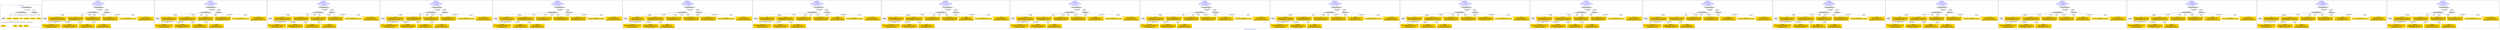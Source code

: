 digraph n0 {
fontcolor="blue"
remincross="true"
label="s13-s-art-institute-of-chicago.xml"
subgraph cluster_0 {
label="1-correct model"
n2[style="filled",color="white",fillcolor="lightgray",label="CulturalHeritageObject1"];
n3[style="filled",color="white",fillcolor="lightgray",label="Person1"];
n4[shape="plaintext",style="filled",fillcolor="gold",label="Dimensions"];
n5[shape="plaintext",style="filled",fillcolor="gold",label="Typeofartwork"];
n6[shape="plaintext",style="filled",fillcolor="gold",label="Credit"];
n7[shape="plaintext",style="filled",fillcolor="gold",label="Titleofartwork"];
n8[shape="plaintext",style="filled",fillcolor="gold",label="Accessionid"];
n9[shape="plaintext",style="filled",fillcolor="gold",label="Nationality"];
n10[shape="plaintext",style="filled",fillcolor="gold",label="birthDate"];
n11[shape="plaintext",style="filled",fillcolor="gold",label="deathDate"];
n12[shape="plaintext",style="filled",fillcolor="gold",label="Artistname"];
n13[style="filled",color="white",fillcolor="lightgray",label="EuropeanaAggregation1"];
n14[style="filled",color="white",fillcolor="lightgray",label="WebResource1"];
n15[shape="plaintext",style="filled",fillcolor="gold",label="ImageURL"];
}
subgraph cluster_1 {
label="candidate 0\nlink coherence:1.0\nnode coherence:1.0\nconfidence:0.6237443142500326\nmapping score:0.6579147714166775\ncost:12.99967\n-precision:0.92-recall:0.92"
n17[style="filled",color="white",fillcolor="lightgray",label="CulturalHeritageObject1"];
n18[style="filled",color="white",fillcolor="lightgray",label="Person1"];
n19[style="filled",color="white",fillcolor="lightgray",label="EuropeanaAggregation1"];
n20[style="filled",color="white",fillcolor="lightgray",label="WebResource1"];
n21[shape="plaintext",style="filled",fillcolor="gold",label="Dimensions\n[CulturalHeritageObject,extent,0.666]\n[CulturalHeritageObject,accessionNumber,0.159]\n[CulturalHeritageObject,description,0.112]\n[CulturalHeritageObject,provenance,0.063]"];
n22[shape="plaintext",style="filled",fillcolor="gold",label="Credit\n[CulturalHeritageObject,provenance,0.447]\n[CulturalHeritageObject,description,0.274]\n[CulturalHeritageObject,title,0.151]\n[Person,biographicalInformation,0.127]"];
n23[shape="plaintext",style="filled",fillcolor="gold",label="Typeofartwork\n[CulturalHeritageObject,medium,0.785]\n[CulturalHeritageObject,description,0.098]\n[Person,biographicalInformation,0.067]\n[CulturalHeritageObject,title,0.05]"];
n24[shape="plaintext",style="filled",fillcolor="gold",label="Nationality\n[Person,countryAssociatedWithThePerson,0.711]\n[CulturalHeritageObject,provenance,0.114]\n[Concept,prefLabel,0.105]\n[CulturalHeritageObject,title,0.07]"];
n25[shape="plaintext",style="filled",fillcolor="gold",label="Titleofartwork\n[CulturalHeritageObject,description,0.357]\n[CulturalHeritageObject,title,0.239]\n[Person,biographicalInformation,0.202]\n[CulturalHeritageObject,created,0.201]"];
n26[shape="plaintext",style="filled",fillcolor="gold",label="ImageURL\n[WebResource,classLink,0.87]\n[Document,classLink,0.094]\n[Person,biographicalInformation,0.019]\n[CulturalHeritageObject,description,0.017]"];
n27[shape="plaintext",style="filled",fillcolor="gold",label="Artistname\n[Person,nameOfThePerson,0.497]\n[CulturalHeritageObject,description,0.179]\n[CulturalHeritageObject,provenance,0.162]\n[Document,classLink,0.161]"];
n28[shape="plaintext",style="filled",fillcolor="gold",label="Accessionid\n[CulturalHeritageObject,accessionNumber,1.0]"];
n29[shape="plaintext",style="filled",fillcolor="gold",label="deathDate\n[Person,dateOfDeath,0.423]\n[CulturalHeritageObject,created,0.285]\n[Person,dateOfBirth,0.232]\n[CulturalHeritageObject,provenance,0.061]"];
n30[shape="plaintext",style="filled",fillcolor="gold",label="birthDate\n[Person,dateOfBirth,0.481]\n[Person,dateOfDeath,0.236]\n[CulturalHeritageObject,created,0.232]\n[Person,biographicalInformation,0.051]"];
}
subgraph cluster_2 {
label="candidate 1\nlink coherence:1.0\nnode coherence:1.0\nconfidence:0.6119246254749486\nmapping score:0.6539748751583162\ncost:12.99967\n-precision:1.0-recall:1.0"
n32[style="filled",color="white",fillcolor="lightgray",label="CulturalHeritageObject1"];
n33[style="filled",color="white",fillcolor="lightgray",label="Person1"];
n34[style="filled",color="white",fillcolor="lightgray",label="EuropeanaAggregation1"];
n35[style="filled",color="white",fillcolor="lightgray",label="WebResource1"];
n36[shape="plaintext",style="filled",fillcolor="gold",label="Credit\n[CulturalHeritageObject,provenance,0.447]\n[CulturalHeritageObject,description,0.274]\n[CulturalHeritageObject,title,0.151]\n[Person,biographicalInformation,0.127]"];
n37[shape="plaintext",style="filled",fillcolor="gold",label="Dimensions\n[CulturalHeritageObject,extent,0.666]\n[CulturalHeritageObject,accessionNumber,0.159]\n[CulturalHeritageObject,description,0.112]\n[CulturalHeritageObject,provenance,0.063]"];
n38[shape="plaintext",style="filled",fillcolor="gold",label="Titleofartwork\n[CulturalHeritageObject,description,0.357]\n[CulturalHeritageObject,title,0.239]\n[Person,biographicalInformation,0.202]\n[CulturalHeritageObject,created,0.201]"];
n39[shape="plaintext",style="filled",fillcolor="gold",label="Typeofartwork\n[CulturalHeritageObject,medium,0.785]\n[CulturalHeritageObject,description,0.098]\n[Person,biographicalInformation,0.067]\n[CulturalHeritageObject,title,0.05]"];
n40[shape="plaintext",style="filled",fillcolor="gold",label="Nationality\n[Person,countryAssociatedWithThePerson,0.711]\n[CulturalHeritageObject,provenance,0.114]\n[Concept,prefLabel,0.105]\n[CulturalHeritageObject,title,0.07]"];
n41[shape="plaintext",style="filled",fillcolor="gold",label="ImageURL\n[WebResource,classLink,0.87]\n[Document,classLink,0.094]\n[Person,biographicalInformation,0.019]\n[CulturalHeritageObject,description,0.017]"];
n42[shape="plaintext",style="filled",fillcolor="gold",label="Artistname\n[Person,nameOfThePerson,0.497]\n[CulturalHeritageObject,description,0.179]\n[CulturalHeritageObject,provenance,0.162]\n[Document,classLink,0.161]"];
n43[shape="plaintext",style="filled",fillcolor="gold",label="Accessionid\n[CulturalHeritageObject,accessionNumber,1.0]"];
n44[shape="plaintext",style="filled",fillcolor="gold",label="deathDate\n[Person,dateOfDeath,0.423]\n[CulturalHeritageObject,created,0.285]\n[Person,dateOfBirth,0.232]\n[CulturalHeritageObject,provenance,0.061]"];
n45[shape="plaintext",style="filled",fillcolor="gold",label="birthDate\n[Person,dateOfBirth,0.481]\n[Person,dateOfDeath,0.236]\n[CulturalHeritageObject,created,0.232]\n[Person,biographicalInformation,0.051]"];
}
subgraph cluster_3 {
label="candidate 10\nlink coherence:1.0\nnode coherence:1.0\nconfidence:0.5941307055278189\nmapping score:0.6480435685092729\ncost:12.99967\n-precision:0.85-recall:0.85"
n47[style="filled",color="white",fillcolor="lightgray",label="CulturalHeritageObject1"];
n48[style="filled",color="white",fillcolor="lightgray",label="Person1"];
n49[style="filled",color="white",fillcolor="lightgray",label="EuropeanaAggregation1"];
n50[style="filled",color="white",fillcolor="lightgray",label="WebResource1"];
n51[shape="plaintext",style="filled",fillcolor="gold",label="Dimensions\n[CulturalHeritageObject,extent,0.666]\n[CulturalHeritageObject,accessionNumber,0.159]\n[CulturalHeritageObject,description,0.112]\n[CulturalHeritageObject,provenance,0.063]"];
n52[shape="plaintext",style="filled",fillcolor="gold",label="Typeofartwork\n[CulturalHeritageObject,medium,0.785]\n[CulturalHeritageObject,description,0.098]\n[Person,biographicalInformation,0.067]\n[CulturalHeritageObject,title,0.05]"];
n53[shape="plaintext",style="filled",fillcolor="gold",label="Credit\n[CulturalHeritageObject,provenance,0.447]\n[CulturalHeritageObject,description,0.274]\n[CulturalHeritageObject,title,0.151]\n[Person,biographicalInformation,0.127]"];
n54[shape="plaintext",style="filled",fillcolor="gold",label="Nationality\n[Person,countryAssociatedWithThePerson,0.711]\n[CulturalHeritageObject,provenance,0.114]\n[Concept,prefLabel,0.105]\n[CulturalHeritageObject,title,0.07]"];
n55[shape="plaintext",style="filled",fillcolor="gold",label="Titleofartwork\n[CulturalHeritageObject,description,0.357]\n[CulturalHeritageObject,title,0.239]\n[Person,biographicalInformation,0.202]\n[CulturalHeritageObject,created,0.201]"];
n56[shape="plaintext",style="filled",fillcolor="gold",label="ImageURL\n[WebResource,classLink,0.87]\n[Document,classLink,0.094]\n[Person,biographicalInformation,0.019]\n[CulturalHeritageObject,description,0.017]"];
n57[shape="plaintext",style="filled",fillcolor="gold",label="Artistname\n[Person,nameOfThePerson,0.497]\n[CulturalHeritageObject,description,0.179]\n[CulturalHeritageObject,provenance,0.162]\n[Document,classLink,0.161]"];
n58[shape="plaintext",style="filled",fillcolor="gold",label="Accessionid\n[CulturalHeritageObject,accessionNumber,1.0]"];
n59[shape="plaintext",style="filled",fillcolor="gold",label="deathDate\n[Person,dateOfDeath,0.423]\n[CulturalHeritageObject,created,0.285]\n[Person,dateOfBirth,0.232]\n[CulturalHeritageObject,provenance,0.061]"];
n60[shape="plaintext",style="filled",fillcolor="gold",label="birthDate\n[Person,dateOfBirth,0.481]\n[Person,dateOfDeath,0.236]\n[CulturalHeritageObject,created,0.232]\n[Person,biographicalInformation,0.051]"];
}
subgraph cluster_4 {
label="candidate 11\nlink coherence:1.0\nnode coherence:1.0\nconfidence:0.5908382105610648\nmapping score:0.6469460701870217\ncost:12.99967\n-precision:0.85-recall:0.85"
n62[style="filled",color="white",fillcolor="lightgray",label="CulturalHeritageObject1"];
n63[style="filled",color="white",fillcolor="lightgray",label="Person1"];
n64[style="filled",color="white",fillcolor="lightgray",label="EuropeanaAggregation1"];
n65[style="filled",color="white",fillcolor="lightgray",label="WebResource1"];
n66[shape="plaintext",style="filled",fillcolor="gold",label="Dimensions\n[CulturalHeritageObject,extent,0.666]\n[CulturalHeritageObject,accessionNumber,0.159]\n[CulturalHeritageObject,description,0.112]\n[CulturalHeritageObject,provenance,0.063]"];
n67[shape="plaintext",style="filled",fillcolor="gold",label="Typeofartwork\n[CulturalHeritageObject,medium,0.785]\n[CulturalHeritageObject,description,0.098]\n[Person,biographicalInformation,0.067]\n[CulturalHeritageObject,title,0.05]"];
n68[shape="plaintext",style="filled",fillcolor="gold",label="Nationality\n[Person,countryAssociatedWithThePerson,0.711]\n[CulturalHeritageObject,provenance,0.114]\n[Concept,prefLabel,0.105]\n[CulturalHeritageObject,title,0.07]"];
n69[shape="plaintext",style="filled",fillcolor="gold",label="Credit\n[CulturalHeritageObject,provenance,0.447]\n[CulturalHeritageObject,description,0.274]\n[CulturalHeritageObject,title,0.151]\n[Person,biographicalInformation,0.127]"];
n70[shape="plaintext",style="filled",fillcolor="gold",label="ImageURL\n[WebResource,classLink,0.87]\n[Document,classLink,0.094]\n[Person,biographicalInformation,0.019]\n[CulturalHeritageObject,description,0.017]"];
n71[shape="plaintext",style="filled",fillcolor="gold",label="Titleofartwork\n[CulturalHeritageObject,description,0.357]\n[CulturalHeritageObject,title,0.239]\n[Person,biographicalInformation,0.202]\n[CulturalHeritageObject,created,0.201]"];
n72[shape="plaintext",style="filled",fillcolor="gold",label="Artistname\n[Person,nameOfThePerson,0.497]\n[CulturalHeritageObject,description,0.179]\n[CulturalHeritageObject,provenance,0.162]\n[Document,classLink,0.161]"];
n73[shape="plaintext",style="filled",fillcolor="gold",label="Accessionid\n[CulturalHeritageObject,accessionNumber,1.0]"];
n74[shape="plaintext",style="filled",fillcolor="gold",label="deathDate\n[Person,dateOfDeath,0.423]\n[CulturalHeritageObject,created,0.285]\n[Person,dateOfBirth,0.232]\n[CulturalHeritageObject,provenance,0.061]"];
n75[shape="plaintext",style="filled",fillcolor="gold",label="birthDate\n[Person,dateOfBirth,0.481]\n[Person,dateOfDeath,0.236]\n[CulturalHeritageObject,created,0.232]\n[Person,biographicalInformation,0.051]"];
}
subgraph cluster_5 {
label="candidate 12\nlink coherence:1.0\nnode coherence:1.0\nconfidence:0.5902432699125064\nmapping score:0.6467477566375021\ncost:12.99967\n-precision:0.85-recall:0.85"
n77[style="filled",color="white",fillcolor="lightgray",label="CulturalHeritageObject1"];
n78[style="filled",color="white",fillcolor="lightgray",label="Person1"];
n79[style="filled",color="white",fillcolor="lightgray",label="EuropeanaAggregation1"];
n80[style="filled",color="white",fillcolor="lightgray",label="WebResource1"];
n81[shape="plaintext",style="filled",fillcolor="gold",label="Artistname\n[Person,nameOfThePerson,0.497]\n[CulturalHeritageObject,description,0.179]\n[CulturalHeritageObject,provenance,0.162]\n[Document,classLink,0.161]"];
n82[shape="plaintext",style="filled",fillcolor="gold",label="Dimensions\n[CulturalHeritageObject,extent,0.666]\n[CulturalHeritageObject,accessionNumber,0.159]\n[CulturalHeritageObject,description,0.112]\n[CulturalHeritageObject,provenance,0.063]"];
n83[shape="plaintext",style="filled",fillcolor="gold",label="Credit\n[CulturalHeritageObject,provenance,0.447]\n[CulturalHeritageObject,description,0.274]\n[CulturalHeritageObject,title,0.151]\n[Person,biographicalInformation,0.127]"];
n84[shape="plaintext",style="filled",fillcolor="gold",label="Typeofartwork\n[CulturalHeritageObject,medium,0.785]\n[CulturalHeritageObject,description,0.098]\n[Person,biographicalInformation,0.067]\n[CulturalHeritageObject,title,0.05]"];
n85[shape="plaintext",style="filled",fillcolor="gold",label="Nationality\n[Person,countryAssociatedWithThePerson,0.711]\n[CulturalHeritageObject,provenance,0.114]\n[Concept,prefLabel,0.105]\n[CulturalHeritageObject,title,0.07]"];
n86[shape="plaintext",style="filled",fillcolor="gold",label="Titleofartwork\n[CulturalHeritageObject,description,0.357]\n[CulturalHeritageObject,title,0.239]\n[Person,biographicalInformation,0.202]\n[CulturalHeritageObject,created,0.201]"];
n87[shape="plaintext",style="filled",fillcolor="gold",label="ImageURL\n[WebResource,classLink,0.87]\n[Document,classLink,0.094]\n[Person,biographicalInformation,0.019]\n[CulturalHeritageObject,description,0.017]"];
n88[shape="plaintext",style="filled",fillcolor="gold",label="Accessionid\n[CulturalHeritageObject,accessionNumber,1.0]"];
n89[shape="plaintext",style="filled",fillcolor="gold",label="deathDate\n[Person,dateOfDeath,0.423]\n[CulturalHeritageObject,created,0.285]\n[Person,dateOfBirth,0.232]\n[CulturalHeritageObject,provenance,0.061]"];
n90[shape="plaintext",style="filled",fillcolor="gold",label="birthDate\n[Person,dateOfBirth,0.481]\n[Person,dateOfDeath,0.236]\n[CulturalHeritageObject,created,0.232]\n[Person,biographicalInformation,0.051]"];
}
subgraph cluster_6 {
label="candidate 13\nlink coherence:1.0\nnode coherence:1.0\nconfidence:0.5874849343878459\nmapping score:0.6458283114626152\ncost:12.99967\n-precision:0.85-recall:0.85"
n92[style="filled",color="white",fillcolor="lightgray",label="CulturalHeritageObject1"];
n93[style="filled",color="white",fillcolor="lightgray",label="Person1"];
n94[style="filled",color="white",fillcolor="lightgray",label="EuropeanaAggregation1"];
n95[style="filled",color="white",fillcolor="lightgray",label="WebResource1"];
n96[shape="plaintext",style="filled",fillcolor="gold",label="deathDate\n[Person,dateOfDeath,0.423]\n[CulturalHeritageObject,created,0.285]\n[Person,dateOfBirth,0.232]\n[CulturalHeritageObject,provenance,0.061]"];
n97[shape="plaintext",style="filled",fillcolor="gold",label="Dimensions\n[CulturalHeritageObject,extent,0.666]\n[CulturalHeritageObject,accessionNumber,0.159]\n[CulturalHeritageObject,description,0.112]\n[CulturalHeritageObject,provenance,0.063]"];
n98[shape="plaintext",style="filled",fillcolor="gold",label="Credit\n[CulturalHeritageObject,provenance,0.447]\n[CulturalHeritageObject,description,0.274]\n[CulturalHeritageObject,title,0.151]\n[Person,biographicalInformation,0.127]"];
n99[shape="plaintext",style="filled",fillcolor="gold",label="Typeofartwork\n[CulturalHeritageObject,medium,0.785]\n[CulturalHeritageObject,description,0.098]\n[Person,biographicalInformation,0.067]\n[CulturalHeritageObject,title,0.05]"];
n100[shape="plaintext",style="filled",fillcolor="gold",label="Nationality\n[Person,countryAssociatedWithThePerson,0.711]\n[CulturalHeritageObject,provenance,0.114]\n[Concept,prefLabel,0.105]\n[CulturalHeritageObject,title,0.07]"];
n101[shape="plaintext",style="filled",fillcolor="gold",label="Titleofartwork\n[CulturalHeritageObject,description,0.357]\n[CulturalHeritageObject,title,0.239]\n[Person,biographicalInformation,0.202]\n[CulturalHeritageObject,created,0.201]"];
n102[shape="plaintext",style="filled",fillcolor="gold",label="ImageURL\n[WebResource,classLink,0.87]\n[Document,classLink,0.094]\n[Person,biographicalInformation,0.019]\n[CulturalHeritageObject,description,0.017]"];
n103[shape="plaintext",style="filled",fillcolor="gold",label="Artistname\n[Person,nameOfThePerson,0.497]\n[CulturalHeritageObject,description,0.179]\n[CulturalHeritageObject,provenance,0.162]\n[Document,classLink,0.161]"];
n104[shape="plaintext",style="filled",fillcolor="gold",label="Accessionid\n[CulturalHeritageObject,accessionNumber,1.0]"];
n105[shape="plaintext",style="filled",fillcolor="gold",label="birthDate\n[Person,dateOfBirth,0.481]\n[Person,dateOfDeath,0.236]\n[CulturalHeritageObject,created,0.232]\n[Person,biographicalInformation,0.051]"];
}
subgraph cluster_7 {
label="candidate 14\nlink coherence:1.0\nnode coherence:1.0\nconfidence:0.5870339351502994\nmapping score:0.6456779783834331\ncost:12.99967\n-precision:0.92-recall:0.92"
n107[style="filled",color="white",fillcolor="lightgray",label="CulturalHeritageObject1"];
n108[style="filled",color="white",fillcolor="lightgray",label="Person1"];
n109[style="filled",color="white",fillcolor="lightgray",label="EuropeanaAggregation1"];
n110[style="filled",color="white",fillcolor="lightgray",label="WebResource1"];
n111[shape="plaintext",style="filled",fillcolor="gold",label="Credit\n[CulturalHeritageObject,provenance,0.447]\n[CulturalHeritageObject,description,0.274]\n[CulturalHeritageObject,title,0.151]\n[Person,biographicalInformation,0.127]"];
n112[shape="plaintext",style="filled",fillcolor="gold",label="Dimensions\n[CulturalHeritageObject,extent,0.666]\n[CulturalHeritageObject,accessionNumber,0.159]\n[CulturalHeritageObject,description,0.112]\n[CulturalHeritageObject,provenance,0.063]"];
n113[shape="plaintext",style="filled",fillcolor="gold",label="Titleofartwork\n[CulturalHeritageObject,description,0.357]\n[CulturalHeritageObject,title,0.239]\n[Person,biographicalInformation,0.202]\n[CulturalHeritageObject,created,0.201]"];
n114[shape="plaintext",style="filled",fillcolor="gold",label="Typeofartwork\n[CulturalHeritageObject,medium,0.785]\n[CulturalHeritageObject,description,0.098]\n[Person,biographicalInformation,0.067]\n[CulturalHeritageObject,title,0.05]"];
n115[shape="plaintext",style="filled",fillcolor="gold",label="Nationality\n[Person,countryAssociatedWithThePerson,0.711]\n[CulturalHeritageObject,provenance,0.114]\n[Concept,prefLabel,0.105]\n[CulturalHeritageObject,title,0.07]"];
n116[shape="plaintext",style="filled",fillcolor="gold",label="ImageURL\n[WebResource,classLink,0.87]\n[Document,classLink,0.094]\n[Person,biographicalInformation,0.019]\n[CulturalHeritageObject,description,0.017]"];
n117[shape="plaintext",style="filled",fillcolor="gold",label="birthDate\n[Person,dateOfBirth,0.481]\n[Person,dateOfDeath,0.236]\n[CulturalHeritageObject,created,0.232]\n[Person,biographicalInformation,0.051]"];
n118[shape="plaintext",style="filled",fillcolor="gold",label="Artistname\n[Person,nameOfThePerson,0.497]\n[CulturalHeritageObject,description,0.179]\n[CulturalHeritageObject,provenance,0.162]\n[Document,classLink,0.161]"];
n119[shape="plaintext",style="filled",fillcolor="gold",label="Accessionid\n[CulturalHeritageObject,accessionNumber,1.0]"];
n120[shape="plaintext",style="filled",fillcolor="gold",label="deathDate\n[Person,dateOfDeath,0.423]\n[CulturalHeritageObject,created,0.285]\n[Person,dateOfBirth,0.232]\n[CulturalHeritageObject,provenance,0.061]"];
}
subgraph cluster_8 {
label="candidate 15\nlink coherence:1.0\nnode coherence:1.0\nconfidence:0.5870339351502994\nmapping score:0.6456779783834331\ncost:12.99976\n-precision:0.92-recall:0.92"
n122[style="filled",color="white",fillcolor="lightgray",label="CulturalHeritageObject1"];
n123[style="filled",color="white",fillcolor="lightgray",label="Person1"];
n124[style="filled",color="white",fillcolor="lightgray",label="EuropeanaAggregation1"];
n125[style="filled",color="white",fillcolor="lightgray",label="WebResource2"];
n126[shape="plaintext",style="filled",fillcolor="gold",label="Credit\n[CulturalHeritageObject,provenance,0.447]\n[CulturalHeritageObject,description,0.274]\n[CulturalHeritageObject,title,0.151]\n[Person,biographicalInformation,0.127]"];
n127[shape="plaintext",style="filled",fillcolor="gold",label="ImageURL\n[WebResource,classLink,0.87]\n[Document,classLink,0.094]\n[Person,biographicalInformation,0.019]\n[CulturalHeritageObject,description,0.017]"];
n128[shape="plaintext",style="filled",fillcolor="gold",label="Dimensions\n[CulturalHeritageObject,extent,0.666]\n[CulturalHeritageObject,accessionNumber,0.159]\n[CulturalHeritageObject,description,0.112]\n[CulturalHeritageObject,provenance,0.063]"];
n129[shape="plaintext",style="filled",fillcolor="gold",label="Titleofartwork\n[CulturalHeritageObject,description,0.357]\n[CulturalHeritageObject,title,0.239]\n[Person,biographicalInformation,0.202]\n[CulturalHeritageObject,created,0.201]"];
n130[shape="plaintext",style="filled",fillcolor="gold",label="Typeofartwork\n[CulturalHeritageObject,medium,0.785]\n[CulturalHeritageObject,description,0.098]\n[Person,biographicalInformation,0.067]\n[CulturalHeritageObject,title,0.05]"];
n131[shape="plaintext",style="filled",fillcolor="gold",label="Nationality\n[Person,countryAssociatedWithThePerson,0.711]\n[CulturalHeritageObject,provenance,0.114]\n[Concept,prefLabel,0.105]\n[CulturalHeritageObject,title,0.07]"];
n132[shape="plaintext",style="filled",fillcolor="gold",label="birthDate\n[Person,dateOfBirth,0.481]\n[Person,dateOfDeath,0.236]\n[CulturalHeritageObject,created,0.232]\n[Person,biographicalInformation,0.051]"];
n133[shape="plaintext",style="filled",fillcolor="gold",label="Artistname\n[Person,nameOfThePerson,0.497]\n[CulturalHeritageObject,description,0.179]\n[CulturalHeritageObject,provenance,0.162]\n[Document,classLink,0.161]"];
n134[shape="plaintext",style="filled",fillcolor="gold",label="Accessionid\n[CulturalHeritageObject,accessionNumber,1.0]"];
n135[shape="plaintext",style="filled",fillcolor="gold",label="deathDate\n[Person,dateOfDeath,0.423]\n[CulturalHeritageObject,created,0.285]\n[Person,dateOfBirth,0.232]\n[CulturalHeritageObject,provenance,0.061]"];
}
subgraph cluster_9 {
label="candidate 16\nlink coherence:1.0\nnode coherence:1.0\nconfidence:0.58534136267467\nmapping score:0.6451137875582234\ncost:12.99967\n-precision:0.77-recall:0.77"
n137[style="filled",color="white",fillcolor="lightgray",label="CulturalHeritageObject1"];
n138[style="filled",color="white",fillcolor="lightgray",label="Person1"];
n139[style="filled",color="white",fillcolor="lightgray",label="EuropeanaAggregation1"];
n140[style="filled",color="white",fillcolor="lightgray",label="WebResource1"];
n141[shape="plaintext",style="filled",fillcolor="gold",label="Dimensions\n[CulturalHeritageObject,extent,0.666]\n[CulturalHeritageObject,accessionNumber,0.159]\n[CulturalHeritageObject,description,0.112]\n[CulturalHeritageObject,provenance,0.063]"];
n142[shape="plaintext",style="filled",fillcolor="gold",label="Credit\n[CulturalHeritageObject,provenance,0.447]\n[CulturalHeritageObject,description,0.274]\n[CulturalHeritageObject,title,0.151]\n[Person,biographicalInformation,0.127]"];
n143[shape="plaintext",style="filled",fillcolor="gold",label="Typeofartwork\n[CulturalHeritageObject,medium,0.785]\n[CulturalHeritageObject,description,0.098]\n[Person,biographicalInformation,0.067]\n[CulturalHeritageObject,title,0.05]"];
n144[shape="plaintext",style="filled",fillcolor="gold",label="Nationality\n[Person,countryAssociatedWithThePerson,0.711]\n[CulturalHeritageObject,provenance,0.114]\n[Concept,prefLabel,0.105]\n[CulturalHeritageObject,title,0.07]"];
n145[shape="plaintext",style="filled",fillcolor="gold",label="Titleofartwork\n[CulturalHeritageObject,description,0.357]\n[CulturalHeritageObject,title,0.239]\n[Person,biographicalInformation,0.202]\n[CulturalHeritageObject,created,0.201]"];
n146[shape="plaintext",style="filled",fillcolor="gold",label="ImageURL\n[WebResource,classLink,0.87]\n[Document,classLink,0.094]\n[Person,biographicalInformation,0.019]\n[CulturalHeritageObject,description,0.017]"];
n147[shape="plaintext",style="filled",fillcolor="gold",label="deathDate\n[Person,dateOfDeath,0.423]\n[CulturalHeritageObject,created,0.285]\n[Person,dateOfBirth,0.232]\n[CulturalHeritageObject,provenance,0.061]"];
n148[shape="plaintext",style="filled",fillcolor="gold",label="Artistname\n[Person,nameOfThePerson,0.497]\n[CulturalHeritageObject,description,0.179]\n[CulturalHeritageObject,provenance,0.162]\n[Document,classLink,0.161]"];
n149[shape="plaintext",style="filled",fillcolor="gold",label="Accessionid\n[CulturalHeritageObject,accessionNumber,1.0]"];
n150[shape="plaintext",style="filled",fillcolor="gold",label="birthDate\n[Person,dateOfBirth,0.481]\n[Person,dateOfDeath,0.236]\n[CulturalHeritageObject,created,0.232]\n[Person,biographicalInformation,0.051]"];
}
subgraph cluster_10 {
label="candidate 17\nlink coherence:1.0\nnode coherence:1.0\nconfidence:0.5807398148454521\nmapping score:0.6435799382818174\ncost:12.99967\n-precision:0.85-recall:0.85"
n152[style="filled",color="white",fillcolor="lightgray",label="CulturalHeritageObject1"];
n153[style="filled",color="white",fillcolor="lightgray",label="Person1"];
n154[style="filled",color="white",fillcolor="lightgray",label="EuropeanaAggregation1"];
n155[style="filled",color="white",fillcolor="lightgray",label="WebResource1"];
n156[shape="plaintext",style="filled",fillcolor="gold",label="Dimensions\n[CulturalHeritageObject,extent,0.666]\n[CulturalHeritageObject,accessionNumber,0.159]\n[CulturalHeritageObject,description,0.112]\n[CulturalHeritageObject,provenance,0.063]"];
n157[shape="plaintext",style="filled",fillcolor="gold",label="Titleofartwork\n[CulturalHeritageObject,description,0.357]\n[CulturalHeritageObject,title,0.239]\n[Person,biographicalInformation,0.202]\n[CulturalHeritageObject,created,0.201]"];
n158[shape="plaintext",style="filled",fillcolor="gold",label="Typeofartwork\n[CulturalHeritageObject,medium,0.785]\n[CulturalHeritageObject,description,0.098]\n[Person,biographicalInformation,0.067]\n[CulturalHeritageObject,title,0.05]"];
n159[shape="plaintext",style="filled",fillcolor="gold",label="Nationality\n[Person,countryAssociatedWithThePerson,0.711]\n[CulturalHeritageObject,provenance,0.114]\n[Concept,prefLabel,0.105]\n[CulturalHeritageObject,title,0.07]"];
n160[shape="plaintext",style="filled",fillcolor="gold",label="Credit\n[CulturalHeritageObject,provenance,0.447]\n[CulturalHeritageObject,description,0.274]\n[CulturalHeritageObject,title,0.151]\n[Person,biographicalInformation,0.127]"];
n161[shape="plaintext",style="filled",fillcolor="gold",label="ImageURL\n[WebResource,classLink,0.87]\n[Document,classLink,0.094]\n[Person,biographicalInformation,0.019]\n[CulturalHeritageObject,description,0.017]"];
n162[shape="plaintext",style="filled",fillcolor="gold",label="deathDate\n[Person,dateOfDeath,0.423]\n[CulturalHeritageObject,created,0.285]\n[Person,dateOfBirth,0.232]\n[CulturalHeritageObject,provenance,0.061]"];
n163[shape="plaintext",style="filled",fillcolor="gold",label="Artistname\n[Person,nameOfThePerson,0.497]\n[CulturalHeritageObject,description,0.179]\n[CulturalHeritageObject,provenance,0.162]\n[Document,classLink,0.161]"];
n164[shape="plaintext",style="filled",fillcolor="gold",label="Accessionid\n[CulturalHeritageObject,accessionNumber,1.0]"];
n165[shape="plaintext",style="filled",fillcolor="gold",label="birthDate\n[Person,dateOfBirth,0.481]\n[Person,dateOfDeath,0.236]\n[CulturalHeritageObject,created,0.232]\n[Person,biographicalInformation,0.051]"];
}
subgraph cluster_11 {
label="candidate 18\nlink coherence:1.0\nnode coherence:1.0\nconfidence:0.5802729659880678\nmapping score:0.6434243219960226\ncost:12.99967\n-precision:0.77-recall:0.77"
n167[style="filled",color="white",fillcolor="lightgray",label="CulturalHeritageObject1"];
n168[style="filled",color="white",fillcolor="lightgray",label="Person1"];
n169[style="filled",color="white",fillcolor="lightgray",label="EuropeanaAggregation1"];
n170[style="filled",color="white",fillcolor="lightgray",label="WebResource1"];
n171[shape="plaintext",style="filled",fillcolor="gold",label="Dimensions\n[CulturalHeritageObject,extent,0.666]\n[CulturalHeritageObject,accessionNumber,0.159]\n[CulturalHeritageObject,description,0.112]\n[CulturalHeritageObject,provenance,0.063]"];
n172[shape="plaintext",style="filled",fillcolor="gold",label="Typeofartwork\n[CulturalHeritageObject,medium,0.785]\n[CulturalHeritageObject,description,0.098]\n[Person,biographicalInformation,0.067]\n[CulturalHeritageObject,title,0.05]"];
n173[shape="plaintext",style="filled",fillcolor="gold",label="Credit\n[CulturalHeritageObject,provenance,0.447]\n[CulturalHeritageObject,description,0.274]\n[CulturalHeritageObject,title,0.151]\n[Person,biographicalInformation,0.127]"];
n174[shape="plaintext",style="filled",fillcolor="gold",label="Nationality\n[Person,countryAssociatedWithThePerson,0.711]\n[CulturalHeritageObject,provenance,0.114]\n[Concept,prefLabel,0.105]\n[CulturalHeritageObject,title,0.07]"];
n175[shape="plaintext",style="filled",fillcolor="gold",label="Titleofartwork\n[CulturalHeritageObject,description,0.357]\n[CulturalHeritageObject,title,0.239]\n[Person,biographicalInformation,0.202]\n[CulturalHeritageObject,created,0.201]"];
n176[shape="plaintext",style="filled",fillcolor="gold",label="ImageURL\n[WebResource,classLink,0.87]\n[Document,classLink,0.094]\n[Person,biographicalInformation,0.019]\n[CulturalHeritageObject,description,0.017]"];
n177[shape="plaintext",style="filled",fillcolor="gold",label="deathDate\n[Person,dateOfDeath,0.423]\n[CulturalHeritageObject,created,0.285]\n[Person,dateOfBirth,0.232]\n[CulturalHeritageObject,provenance,0.061]"];
n178[shape="plaintext",style="filled",fillcolor="gold",label="Artistname\n[Person,nameOfThePerson,0.497]\n[CulturalHeritageObject,description,0.179]\n[CulturalHeritageObject,provenance,0.162]\n[Document,classLink,0.161]"];
n179[shape="plaintext",style="filled",fillcolor="gold",label="Accessionid\n[CulturalHeritageObject,accessionNumber,1.0]"];
n180[shape="plaintext",style="filled",fillcolor="gold",label="birthDate\n[Person,dateOfBirth,0.481]\n[Person,dateOfDeath,0.236]\n[CulturalHeritageObject,created,0.232]\n[Person,biographicalInformation,0.051]"];
}
subgraph cluster_12 {
label="candidate 19\nlink coherence:1.0\nnode coherence:1.0\nconfidence:0.5801603177754948\nmapping score:0.6433867725918315\ncost:12.99967\n-precision:0.92-recall:0.92"
n182[style="filled",color="white",fillcolor="lightgray",label="CulturalHeritageObject1"];
n183[style="filled",color="white",fillcolor="lightgray",label="Person1"];
n184[style="filled",color="white",fillcolor="lightgray",label="EuropeanaAggregation1"];
n185[style="filled",color="white",fillcolor="lightgray",label="WebResource1"];
n186[shape="plaintext",style="filled",fillcolor="gold",label="Credit\n[CulturalHeritageObject,provenance,0.447]\n[CulturalHeritageObject,description,0.274]\n[CulturalHeritageObject,title,0.151]\n[Person,biographicalInformation,0.127]"];
n187[shape="plaintext",style="filled",fillcolor="gold",label="Dimensions\n[CulturalHeritageObject,extent,0.666]\n[CulturalHeritageObject,accessionNumber,0.159]\n[CulturalHeritageObject,description,0.112]\n[CulturalHeritageObject,provenance,0.063]"];
n188[shape="plaintext",style="filled",fillcolor="gold",label="Titleofartwork\n[CulturalHeritageObject,description,0.357]\n[CulturalHeritageObject,title,0.239]\n[Person,biographicalInformation,0.202]\n[CulturalHeritageObject,created,0.201]"];
n189[shape="plaintext",style="filled",fillcolor="gold",label="Typeofartwork\n[CulturalHeritageObject,medium,0.785]\n[CulturalHeritageObject,description,0.098]\n[Person,biographicalInformation,0.067]\n[CulturalHeritageObject,title,0.05]"];
n190[shape="plaintext",style="filled",fillcolor="gold",label="Nationality\n[Person,countryAssociatedWithThePerson,0.711]\n[CulturalHeritageObject,provenance,0.114]\n[Concept,prefLabel,0.105]\n[CulturalHeritageObject,title,0.07]"];
n191[shape="plaintext",style="filled",fillcolor="gold",label="Artistname\n[Person,nameOfThePerson,0.497]\n[CulturalHeritageObject,description,0.179]\n[CulturalHeritageObject,provenance,0.162]\n[Document,classLink,0.161]"];
n192[shape="plaintext",style="filled",fillcolor="gold",label="ImageURL\n[WebResource,classLink,0.87]\n[Document,classLink,0.094]\n[Person,biographicalInformation,0.019]\n[CulturalHeritageObject,description,0.017]"];
n193[shape="plaintext",style="filled",fillcolor="gold",label="Accessionid\n[CulturalHeritageObject,accessionNumber,1.0]"];
n194[shape="plaintext",style="filled",fillcolor="gold",label="deathDate\n[Person,dateOfDeath,0.423]\n[CulturalHeritageObject,created,0.285]\n[Person,dateOfBirth,0.232]\n[CulturalHeritageObject,provenance,0.061]"];
n195[shape="plaintext",style="filled",fillcolor="gold",label="birthDate\n[Person,dateOfBirth,0.481]\n[Person,dateOfDeath,0.236]\n[CulturalHeritageObject,created,0.232]\n[Person,biographicalInformation,0.051]"];
}
subgraph cluster_13 {
label="candidate 2\nlink coherence:1.0\nnode coherence:1.0\nconfidence:0.6119246254749486\nmapping score:0.6539748751583162\ncost:12.99976\n-precision:1.0-recall:1.0"
n197[style="filled",color="white",fillcolor="lightgray",label="CulturalHeritageObject1"];
n198[style="filled",color="white",fillcolor="lightgray",label="Person1"];
n199[style="filled",color="white",fillcolor="lightgray",label="EuropeanaAggregation1"];
n200[style="filled",color="white",fillcolor="lightgray",label="WebResource2"];
n201[shape="plaintext",style="filled",fillcolor="gold",label="Credit\n[CulturalHeritageObject,provenance,0.447]\n[CulturalHeritageObject,description,0.274]\n[CulturalHeritageObject,title,0.151]\n[Person,biographicalInformation,0.127]"];
n202[shape="plaintext",style="filled",fillcolor="gold",label="ImageURL\n[WebResource,classLink,0.87]\n[Document,classLink,0.094]\n[Person,biographicalInformation,0.019]\n[CulturalHeritageObject,description,0.017]"];
n203[shape="plaintext",style="filled",fillcolor="gold",label="Dimensions\n[CulturalHeritageObject,extent,0.666]\n[CulturalHeritageObject,accessionNumber,0.159]\n[CulturalHeritageObject,description,0.112]\n[CulturalHeritageObject,provenance,0.063]"];
n204[shape="plaintext",style="filled",fillcolor="gold",label="Titleofartwork\n[CulturalHeritageObject,description,0.357]\n[CulturalHeritageObject,title,0.239]\n[Person,biographicalInformation,0.202]\n[CulturalHeritageObject,created,0.201]"];
n205[shape="plaintext",style="filled",fillcolor="gold",label="Typeofartwork\n[CulturalHeritageObject,medium,0.785]\n[CulturalHeritageObject,description,0.098]\n[Person,biographicalInformation,0.067]\n[CulturalHeritageObject,title,0.05]"];
n206[shape="plaintext",style="filled",fillcolor="gold",label="Nationality\n[Person,countryAssociatedWithThePerson,0.711]\n[CulturalHeritageObject,provenance,0.114]\n[Concept,prefLabel,0.105]\n[CulturalHeritageObject,title,0.07]"];
n207[shape="plaintext",style="filled",fillcolor="gold",label="Artistname\n[Person,nameOfThePerson,0.497]\n[CulturalHeritageObject,description,0.179]\n[CulturalHeritageObject,provenance,0.162]\n[Document,classLink,0.161]"];
n208[shape="plaintext",style="filled",fillcolor="gold",label="Accessionid\n[CulturalHeritageObject,accessionNumber,1.0]"];
n209[shape="plaintext",style="filled",fillcolor="gold",label="deathDate\n[Person,dateOfDeath,0.423]\n[CulturalHeritageObject,created,0.285]\n[Person,dateOfBirth,0.232]\n[CulturalHeritageObject,provenance,0.061]"];
n210[shape="plaintext",style="filled",fillcolor="gold",label="birthDate\n[Person,dateOfBirth,0.481]\n[Person,dateOfDeath,0.236]\n[CulturalHeritageObject,created,0.232]\n[Person,biographicalInformation,0.051]"];
}
subgraph cluster_14 {
label="candidate 3\nlink coherence:1.0\nnode coherence:1.0\nconfidence:0.6098865747102815\nmapping score:0.6532955249034272\ncost:12.99967\n-precision:0.85-recall:0.85"
n212[style="filled",color="white",fillcolor="lightgray",label="CulturalHeritageObject1"];
n213[style="filled",color="white",fillcolor="lightgray",label="Person1"];
n214[style="filled",color="white",fillcolor="lightgray",label="EuropeanaAggregation1"];
n215[style="filled",color="white",fillcolor="lightgray",label="WebResource1"];
n216[shape="plaintext",style="filled",fillcolor="gold",label="Dimensions\n[CulturalHeritageObject,extent,0.666]\n[CulturalHeritageObject,accessionNumber,0.159]\n[CulturalHeritageObject,description,0.112]\n[CulturalHeritageObject,provenance,0.063]"];
n217[shape="plaintext",style="filled",fillcolor="gold",label="Credit\n[CulturalHeritageObject,provenance,0.447]\n[CulturalHeritageObject,description,0.274]\n[CulturalHeritageObject,title,0.151]\n[Person,biographicalInformation,0.127]"];
n218[shape="plaintext",style="filled",fillcolor="gold",label="Typeofartwork\n[CulturalHeritageObject,medium,0.785]\n[CulturalHeritageObject,description,0.098]\n[Person,biographicalInformation,0.067]\n[CulturalHeritageObject,title,0.05]"];
n219[shape="plaintext",style="filled",fillcolor="gold",label="Nationality\n[Person,countryAssociatedWithThePerson,0.711]\n[CulturalHeritageObject,provenance,0.114]\n[Concept,prefLabel,0.105]\n[CulturalHeritageObject,title,0.07]"];
n220[shape="plaintext",style="filled",fillcolor="gold",label="Titleofartwork\n[CulturalHeritageObject,description,0.357]\n[CulturalHeritageObject,title,0.239]\n[Person,biographicalInformation,0.202]\n[CulturalHeritageObject,created,0.201]"];
n221[shape="plaintext",style="filled",fillcolor="gold",label="ImageURL\n[WebResource,classLink,0.87]\n[Document,classLink,0.094]\n[Person,biographicalInformation,0.019]\n[CulturalHeritageObject,description,0.017]"];
n222[shape="plaintext",style="filled",fillcolor="gold",label="deathDate\n[Person,dateOfDeath,0.423]\n[CulturalHeritageObject,created,0.285]\n[Person,dateOfBirth,0.232]\n[CulturalHeritageObject,provenance,0.061]"];
n223[shape="plaintext",style="filled",fillcolor="gold",label="Artistname\n[Person,nameOfThePerson,0.497]\n[CulturalHeritageObject,description,0.179]\n[CulturalHeritageObject,provenance,0.162]\n[Document,classLink,0.161]"];
n224[shape="plaintext",style="filled",fillcolor="gold",label="Accessionid\n[CulturalHeritageObject,accessionNumber,1.0]"];
n225[shape="plaintext",style="filled",fillcolor="gold",label="birthDate\n[Person,dateOfBirth,0.481]\n[Person,dateOfDeath,0.236]\n[CulturalHeritageObject,created,0.232]\n[Person,biographicalInformation,0.051]"];
}
subgraph cluster_15 {
label="candidate 4\nlink coherence:1.0\nnode coherence:1.0\nconfidence:0.6081652816508101\nmapping score:0.65272176055027\ncost:12.99967\n-precision:0.92-recall:0.92"
n227[style="filled",color="white",fillcolor="lightgray",label="CulturalHeritageObject1"];
n228[style="filled",color="white",fillcolor="lightgray",label="Person1"];
n229[style="filled",color="white",fillcolor="lightgray",label="EuropeanaAggregation1"];
n230[style="filled",color="white",fillcolor="lightgray",label="WebResource1"];
n231[shape="plaintext",style="filled",fillcolor="gold",label="Credit\n[CulturalHeritageObject,provenance,0.447]\n[CulturalHeritageObject,description,0.274]\n[CulturalHeritageObject,title,0.151]\n[Person,biographicalInformation,0.127]"];
n232[shape="plaintext",style="filled",fillcolor="gold",label="Dimensions\n[CulturalHeritageObject,extent,0.666]\n[CulturalHeritageObject,accessionNumber,0.159]\n[CulturalHeritageObject,description,0.112]\n[CulturalHeritageObject,provenance,0.063]"];
n233[shape="plaintext",style="filled",fillcolor="gold",label="Typeofartwork\n[CulturalHeritageObject,medium,0.785]\n[CulturalHeritageObject,description,0.098]\n[Person,biographicalInformation,0.067]\n[CulturalHeritageObject,title,0.05]"];
n234[shape="plaintext",style="filled",fillcolor="gold",label="Nationality\n[Person,countryAssociatedWithThePerson,0.711]\n[CulturalHeritageObject,provenance,0.114]\n[Concept,prefLabel,0.105]\n[CulturalHeritageObject,title,0.07]"];
n235[shape="plaintext",style="filled",fillcolor="gold",label="ImageURL\n[WebResource,classLink,0.87]\n[Document,classLink,0.094]\n[Person,biographicalInformation,0.019]\n[CulturalHeritageObject,description,0.017]"];
n236[shape="plaintext",style="filled",fillcolor="gold",label="Titleofartwork\n[CulturalHeritageObject,description,0.357]\n[CulturalHeritageObject,title,0.239]\n[Person,biographicalInformation,0.202]\n[CulturalHeritageObject,created,0.201]"];
n237[shape="plaintext",style="filled",fillcolor="gold",label="Artistname\n[Person,nameOfThePerson,0.497]\n[CulturalHeritageObject,description,0.179]\n[CulturalHeritageObject,provenance,0.162]\n[Document,classLink,0.161]"];
n238[shape="plaintext",style="filled",fillcolor="gold",label="Accessionid\n[CulturalHeritageObject,accessionNumber,1.0]"];
n239[shape="plaintext",style="filled",fillcolor="gold",label="deathDate\n[Person,dateOfDeath,0.423]\n[CulturalHeritageObject,created,0.285]\n[Person,dateOfBirth,0.232]\n[CulturalHeritageObject,provenance,0.061]"];
n240[shape="plaintext",style="filled",fillcolor="gold",label="birthDate\n[Person,dateOfBirth,0.481]\n[Person,dateOfDeath,0.236]\n[CulturalHeritageObject,created,0.232]\n[Person,biographicalInformation,0.051]"];
}
subgraph cluster_16 {
label="candidate 5\nlink coherence:1.0\nnode coherence:1.0\nconfidence:0.6081652816508101\nmapping score:0.65272176055027\ncost:12.99976\n-precision:0.92-recall:0.92"
n242[style="filled",color="white",fillcolor="lightgray",label="CulturalHeritageObject1"];
n243[style="filled",color="white",fillcolor="lightgray",label="Person1"];
n244[style="filled",color="white",fillcolor="lightgray",label="EuropeanaAggregation1"];
n245[style="filled",color="white",fillcolor="lightgray",label="WebResource2"];
n246[shape="plaintext",style="filled",fillcolor="gold",label="Credit\n[CulturalHeritageObject,provenance,0.447]\n[CulturalHeritageObject,description,0.274]\n[CulturalHeritageObject,title,0.151]\n[Person,biographicalInformation,0.127]"];
n247[shape="plaintext",style="filled",fillcolor="gold",label="ImageURL\n[WebResource,classLink,0.87]\n[Document,classLink,0.094]\n[Person,biographicalInformation,0.019]\n[CulturalHeritageObject,description,0.017]"];
n248[shape="plaintext",style="filled",fillcolor="gold",label="Dimensions\n[CulturalHeritageObject,extent,0.666]\n[CulturalHeritageObject,accessionNumber,0.159]\n[CulturalHeritageObject,description,0.112]\n[CulturalHeritageObject,provenance,0.063]"];
n249[shape="plaintext",style="filled",fillcolor="gold",label="Typeofartwork\n[CulturalHeritageObject,medium,0.785]\n[CulturalHeritageObject,description,0.098]\n[Person,biographicalInformation,0.067]\n[CulturalHeritageObject,title,0.05]"];
n250[shape="plaintext",style="filled",fillcolor="gold",label="Nationality\n[Person,countryAssociatedWithThePerson,0.711]\n[CulturalHeritageObject,provenance,0.114]\n[Concept,prefLabel,0.105]\n[CulturalHeritageObject,title,0.07]"];
n251[shape="plaintext",style="filled",fillcolor="gold",label="Titleofartwork\n[CulturalHeritageObject,description,0.357]\n[CulturalHeritageObject,title,0.239]\n[Person,biographicalInformation,0.202]\n[CulturalHeritageObject,created,0.201]"];
n252[shape="plaintext",style="filled",fillcolor="gold",label="Artistname\n[Person,nameOfThePerson,0.497]\n[CulturalHeritageObject,description,0.179]\n[CulturalHeritageObject,provenance,0.162]\n[Document,classLink,0.161]"];
n253[shape="plaintext",style="filled",fillcolor="gold",label="Accessionid\n[CulturalHeritageObject,accessionNumber,1.0]"];
n254[shape="plaintext",style="filled",fillcolor="gold",label="deathDate\n[Person,dateOfDeath,0.423]\n[CulturalHeritageObject,created,0.285]\n[Person,dateOfBirth,0.232]\n[CulturalHeritageObject,provenance,0.061]"];
n255[shape="plaintext",style="filled",fillcolor="gold",label="birthDate\n[Person,dateOfBirth,0.481]\n[Person,dateOfDeath,0.236]\n[CulturalHeritageObject,created,0.232]\n[Person,biographicalInformation,0.051]"];
}
subgraph cluster_17 {
label="candidate 6\nlink coherence:1.0\nnode coherence:1.0\nconfidence:0.5988536239253834\nmapping score:0.6496178746417945\ncost:12.99967\n-precision:0.85-recall:0.85"
n257[style="filled",color="white",fillcolor="lightgray",label="CulturalHeritageObject1"];
n258[style="filled",color="white",fillcolor="lightgray",label="Person1"];
n259[style="filled",color="white",fillcolor="lightgray",label="EuropeanaAggregation1"];
n260[style="filled",color="white",fillcolor="lightgray",label="WebResource1"];
n261[shape="plaintext",style="filled",fillcolor="gold",label="Credit\n[CulturalHeritageObject,provenance,0.447]\n[CulturalHeritageObject,description,0.274]\n[CulturalHeritageObject,title,0.151]\n[Person,biographicalInformation,0.127]"];
n262[shape="plaintext",style="filled",fillcolor="gold",label="Dimensions\n[CulturalHeritageObject,extent,0.666]\n[CulturalHeritageObject,accessionNumber,0.159]\n[CulturalHeritageObject,description,0.112]\n[CulturalHeritageObject,provenance,0.063]"];
n263[shape="plaintext",style="filled",fillcolor="gold",label="Typeofartwork\n[CulturalHeritageObject,medium,0.785]\n[CulturalHeritageObject,description,0.098]\n[Person,biographicalInformation,0.067]\n[CulturalHeritageObject,title,0.05]"];
n264[shape="plaintext",style="filled",fillcolor="gold",label="Nationality\n[Person,countryAssociatedWithThePerson,0.711]\n[CulturalHeritageObject,provenance,0.114]\n[Concept,prefLabel,0.105]\n[CulturalHeritageObject,title,0.07]"];
n265[shape="plaintext",style="filled",fillcolor="gold",label="Titleofartwork\n[CulturalHeritageObject,description,0.357]\n[CulturalHeritageObject,title,0.239]\n[Person,biographicalInformation,0.202]\n[CulturalHeritageObject,created,0.201]"];
n266[shape="plaintext",style="filled",fillcolor="gold",label="ImageURL\n[WebResource,classLink,0.87]\n[Document,classLink,0.094]\n[Person,biographicalInformation,0.019]\n[CulturalHeritageObject,description,0.017]"];
n267[shape="plaintext",style="filled",fillcolor="gold",label="birthDate\n[Person,dateOfBirth,0.481]\n[Person,dateOfDeath,0.236]\n[CulturalHeritageObject,created,0.232]\n[Person,biographicalInformation,0.051]"];
n268[shape="plaintext",style="filled",fillcolor="gold",label="Artistname\n[Person,nameOfThePerson,0.497]\n[CulturalHeritageObject,description,0.179]\n[CulturalHeritageObject,provenance,0.162]\n[Document,classLink,0.161]"];
n269[shape="plaintext",style="filled",fillcolor="gold",label="Accessionid\n[CulturalHeritageObject,accessionNumber,1.0]"];
n270[shape="plaintext",style="filled",fillcolor="gold",label="deathDate\n[Person,dateOfDeath,0.423]\n[CulturalHeritageObject,created,0.285]\n[Person,dateOfBirth,0.232]\n[CulturalHeritageObject,provenance,0.061]"];
}
subgraph cluster_18 {
label="candidate 7\nlink coherence:1.0\nnode coherence:1.0\nconfidence:0.5980668859351975\nmapping score:0.6493556286450658\ncost:12.99967\n-precision:0.92-recall:0.92"
n272[style="filled",color="white",fillcolor="lightgray",label="CulturalHeritageObject1"];
n273[style="filled",color="white",fillcolor="lightgray",label="Person1"];
n274[style="filled",color="white",fillcolor="lightgray",label="EuropeanaAggregation1"];
n275[style="filled",color="white",fillcolor="lightgray",label="WebResource1"];
n276[shape="plaintext",style="filled",fillcolor="gold",label="Credit\n[CulturalHeritageObject,provenance,0.447]\n[CulturalHeritageObject,description,0.274]\n[CulturalHeritageObject,title,0.151]\n[Person,biographicalInformation,0.127]"];
n277[shape="plaintext",style="filled",fillcolor="gold",label="Dimensions\n[CulturalHeritageObject,extent,0.666]\n[CulturalHeritageObject,accessionNumber,0.159]\n[CulturalHeritageObject,description,0.112]\n[CulturalHeritageObject,provenance,0.063]"];
n278[shape="plaintext",style="filled",fillcolor="gold",label="Titleofartwork\n[CulturalHeritageObject,description,0.357]\n[CulturalHeritageObject,title,0.239]\n[Person,biographicalInformation,0.202]\n[CulturalHeritageObject,created,0.201]"];
n279[shape="plaintext",style="filled",fillcolor="gold",label="Typeofartwork\n[CulturalHeritageObject,medium,0.785]\n[CulturalHeritageObject,description,0.098]\n[Person,biographicalInformation,0.067]\n[CulturalHeritageObject,title,0.05]"];
n280[shape="plaintext",style="filled",fillcolor="gold",label="Nationality\n[Person,countryAssociatedWithThePerson,0.711]\n[CulturalHeritageObject,provenance,0.114]\n[Concept,prefLabel,0.105]\n[CulturalHeritageObject,title,0.07]"];
n281[shape="plaintext",style="filled",fillcolor="gold",label="ImageURL\n[WebResource,classLink,0.87]\n[Document,classLink,0.094]\n[Person,biographicalInformation,0.019]\n[CulturalHeritageObject,description,0.017]"];
n282[shape="plaintext",style="filled",fillcolor="gold",label="deathDate\n[Person,dateOfDeath,0.423]\n[CulturalHeritageObject,created,0.285]\n[Person,dateOfBirth,0.232]\n[CulturalHeritageObject,provenance,0.061]"];
n283[shape="plaintext",style="filled",fillcolor="gold",label="Artistname\n[Person,nameOfThePerson,0.497]\n[CulturalHeritageObject,description,0.179]\n[CulturalHeritageObject,provenance,0.162]\n[Document,classLink,0.161]"];
n284[shape="plaintext",style="filled",fillcolor="gold",label="Accessionid\n[CulturalHeritageObject,accessionNumber,1.0]"];
n285[shape="plaintext",style="filled",fillcolor="gold",label="birthDate\n[Person,dateOfBirth,0.481]\n[Person,dateOfDeath,0.236]\n[CulturalHeritageObject,created,0.232]\n[Person,biographicalInformation,0.051]"];
}
subgraph cluster_19 {
label="candidate 8\nlink coherence:1.0\nnode coherence:1.0\nconfidence:0.5980668859351975\nmapping score:0.6493556286450658\ncost:12.99976\n-precision:0.92-recall:0.92"
n287[style="filled",color="white",fillcolor="lightgray",label="CulturalHeritageObject1"];
n288[style="filled",color="white",fillcolor="lightgray",label="Person1"];
n289[style="filled",color="white",fillcolor="lightgray",label="EuropeanaAggregation1"];
n290[style="filled",color="white",fillcolor="lightgray",label="WebResource2"];
n291[shape="plaintext",style="filled",fillcolor="gold",label="Credit\n[CulturalHeritageObject,provenance,0.447]\n[CulturalHeritageObject,description,0.274]\n[CulturalHeritageObject,title,0.151]\n[Person,biographicalInformation,0.127]"];
n292[shape="plaintext",style="filled",fillcolor="gold",label="ImageURL\n[WebResource,classLink,0.87]\n[Document,classLink,0.094]\n[Person,biographicalInformation,0.019]\n[CulturalHeritageObject,description,0.017]"];
n293[shape="plaintext",style="filled",fillcolor="gold",label="Dimensions\n[CulturalHeritageObject,extent,0.666]\n[CulturalHeritageObject,accessionNumber,0.159]\n[CulturalHeritageObject,description,0.112]\n[CulturalHeritageObject,provenance,0.063]"];
n294[shape="plaintext",style="filled",fillcolor="gold",label="Titleofartwork\n[CulturalHeritageObject,description,0.357]\n[CulturalHeritageObject,title,0.239]\n[Person,biographicalInformation,0.202]\n[CulturalHeritageObject,created,0.201]"];
n295[shape="plaintext",style="filled",fillcolor="gold",label="Typeofartwork\n[CulturalHeritageObject,medium,0.785]\n[CulturalHeritageObject,description,0.098]\n[Person,biographicalInformation,0.067]\n[CulturalHeritageObject,title,0.05]"];
n296[shape="plaintext",style="filled",fillcolor="gold",label="Nationality\n[Person,countryAssociatedWithThePerson,0.711]\n[CulturalHeritageObject,provenance,0.114]\n[Concept,prefLabel,0.105]\n[CulturalHeritageObject,title,0.07]"];
n297[shape="plaintext",style="filled",fillcolor="gold",label="deathDate\n[Person,dateOfDeath,0.423]\n[CulturalHeritageObject,created,0.285]\n[Person,dateOfBirth,0.232]\n[CulturalHeritageObject,provenance,0.061]"];
n298[shape="plaintext",style="filled",fillcolor="gold",label="Artistname\n[Person,nameOfThePerson,0.497]\n[CulturalHeritageObject,description,0.179]\n[CulturalHeritageObject,provenance,0.162]\n[Document,classLink,0.161]"];
n299[shape="plaintext",style="filled",fillcolor="gold",label="Accessionid\n[CulturalHeritageObject,accessionNumber,1.0]"];
n300[shape="plaintext",style="filled",fillcolor="gold",label="birthDate\n[Person,dateOfBirth,0.481]\n[Person,dateOfDeath,0.236]\n[CulturalHeritageObject,created,0.232]\n[Person,biographicalInformation,0.051]"];
}
subgraph cluster_20 {
label="candidate 9\nlink coherence:1.0\nnode coherence:1.0\nconfidence:0.5945975543852031\nmapping score:0.6481991847950677\ncost:12.99967\n-precision:0.92-recall:0.92"
n302[style="filled",color="white",fillcolor="lightgray",label="CulturalHeritageObject1"];
n303[style="filled",color="white",fillcolor="lightgray",label="Person1"];
n304[style="filled",color="white",fillcolor="lightgray",label="EuropeanaAggregation1"];
n305[style="filled",color="white",fillcolor="lightgray",label="WebResource1"];
n306[shape="plaintext",style="filled",fillcolor="gold",label="Dimensions\n[CulturalHeritageObject,extent,0.666]\n[CulturalHeritageObject,accessionNumber,0.159]\n[CulturalHeritageObject,description,0.112]\n[CulturalHeritageObject,provenance,0.063]"];
n307[shape="plaintext",style="filled",fillcolor="gold",label="Titleofartwork\n[CulturalHeritageObject,description,0.357]\n[CulturalHeritageObject,title,0.239]\n[Person,biographicalInformation,0.202]\n[CulturalHeritageObject,created,0.201]"];
n308[shape="plaintext",style="filled",fillcolor="gold",label="Typeofartwork\n[CulturalHeritageObject,medium,0.785]\n[CulturalHeritageObject,description,0.098]\n[Person,biographicalInformation,0.067]\n[CulturalHeritageObject,title,0.05]"];
n309[shape="plaintext",style="filled",fillcolor="gold",label="Nationality\n[Person,countryAssociatedWithThePerson,0.711]\n[CulturalHeritageObject,provenance,0.114]\n[Concept,prefLabel,0.105]\n[CulturalHeritageObject,title,0.07]"];
n310[shape="plaintext",style="filled",fillcolor="gold",label="Credit\n[CulturalHeritageObject,provenance,0.447]\n[CulturalHeritageObject,description,0.274]\n[CulturalHeritageObject,title,0.151]\n[Person,biographicalInformation,0.127]"];
n311[shape="plaintext",style="filled",fillcolor="gold",label="ImageURL\n[WebResource,classLink,0.87]\n[Document,classLink,0.094]\n[Person,biographicalInformation,0.019]\n[CulturalHeritageObject,description,0.017]"];
n312[shape="plaintext",style="filled",fillcolor="gold",label="Artistname\n[Person,nameOfThePerson,0.497]\n[CulturalHeritageObject,description,0.179]\n[CulturalHeritageObject,provenance,0.162]\n[Document,classLink,0.161]"];
n313[shape="plaintext",style="filled",fillcolor="gold",label="Accessionid\n[CulturalHeritageObject,accessionNumber,1.0]"];
n314[shape="plaintext",style="filled",fillcolor="gold",label="deathDate\n[Person,dateOfDeath,0.423]\n[CulturalHeritageObject,created,0.285]\n[Person,dateOfBirth,0.232]\n[CulturalHeritageObject,provenance,0.061]"];
n315[shape="plaintext",style="filled",fillcolor="gold",label="birthDate\n[Person,dateOfBirth,0.481]\n[Person,dateOfDeath,0.236]\n[CulturalHeritageObject,created,0.232]\n[Person,biographicalInformation,0.051]"];
}
n2 -> n3[color="brown",fontcolor="black",label="creator"]
n2 -> n4[color="brown",fontcolor="black",label="extent"]
n2 -> n5[color="brown",fontcolor="black",label="medium"]
n2 -> n6[color="brown",fontcolor="black",label="provenance"]
n2 -> n7[color="brown",fontcolor="black",label="title"]
n2 -> n8[color="brown",fontcolor="black",label="accessionNumber"]
n3 -> n9[color="brown",fontcolor="black",label="countryAssociatedWithThePerson"]
n3 -> n10[color="brown",fontcolor="black",label="dateOfBirth"]
n3 -> n11[color="brown",fontcolor="black",label="dateOfDeath"]
n3 -> n12[color="brown",fontcolor="black",label="nameOfThePerson"]
n13 -> n2[color="brown",fontcolor="black",label="aggregatedCHO"]
n13 -> n14[color="brown",fontcolor="black",label="hasView"]
n14 -> n15[color="brown",fontcolor="black",label="classLink"]
n17 -> n18[color="brown",fontcolor="black",label="creator\nw=0.99987"]
n19 -> n17[color="brown",fontcolor="black",label="aggregatedCHO\nw=0.9999"]
n19 -> n20[color="brown",fontcolor="black",label="hasView\nw=0.9999"]
n17 -> n21[color="brown",fontcolor="black",label="extent\nw=1.0"]
n17 -> n22[color="brown",fontcolor="black",label="provenance\nw=1.0"]
n17 -> n23[color="brown",fontcolor="black",label="medium\nw=1.0"]
n18 -> n24[color="brown",fontcolor="black",label="countryAssociatedWithThePerson\nw=1.0"]
n17 -> n25[color="brown",fontcolor="black",label="description\nw=1.0"]
n20 -> n26[color="brown",fontcolor="black",label="classLink\nw=1.0"]
n18 -> n27[color="brown",fontcolor="black",label="nameOfThePerson\nw=1.0"]
n17 -> n28[color="brown",fontcolor="black",label="accessionNumber\nw=1.0"]
n18 -> n29[color="brown",fontcolor="black",label="dateOfDeath\nw=1.0"]
n18 -> n30[color="brown",fontcolor="black",label="dateOfBirth\nw=1.0"]
n32 -> n33[color="brown",fontcolor="black",label="creator\nw=0.99987"]
n34 -> n32[color="brown",fontcolor="black",label="aggregatedCHO\nw=0.9999"]
n34 -> n35[color="brown",fontcolor="black",label="hasView\nw=0.9999"]
n32 -> n36[color="brown",fontcolor="black",label="provenance\nw=1.0"]
n32 -> n37[color="brown",fontcolor="black",label="extent\nw=1.0"]
n32 -> n38[color="brown",fontcolor="black",label="title\nw=1.0"]
n32 -> n39[color="brown",fontcolor="black",label="medium\nw=1.0"]
n33 -> n40[color="brown",fontcolor="black",label="countryAssociatedWithThePerson\nw=1.0"]
n35 -> n41[color="brown",fontcolor="black",label="classLink\nw=1.0"]
n33 -> n42[color="brown",fontcolor="black",label="nameOfThePerson\nw=1.0"]
n32 -> n43[color="brown",fontcolor="black",label="accessionNumber\nw=1.0"]
n33 -> n44[color="brown",fontcolor="black",label="dateOfDeath\nw=1.0"]
n33 -> n45[color="brown",fontcolor="black",label="dateOfBirth\nw=1.0"]
n47 -> n48[color="brown",fontcolor="black",label="creator\nw=0.99987"]
n49 -> n47[color="brown",fontcolor="black",label="aggregatedCHO\nw=0.9999"]
n49 -> n50[color="brown",fontcolor="black",label="hasView\nw=0.9999"]
n47 -> n51[color="brown",fontcolor="black",label="extent\nw=1.0"]
n47 -> n52[color="brown",fontcolor="black",label="medium\nw=1.0"]
n47 -> n53[color="brown",fontcolor="black",label="title\nw=1.0"]
n48 -> n54[color="brown",fontcolor="black",label="countryAssociatedWithThePerson\nw=1.0"]
n47 -> n55[color="brown",fontcolor="black",label="description\nw=1.0"]
n50 -> n56[color="brown",fontcolor="black",label="classLink\nw=1.0"]
n48 -> n57[color="brown",fontcolor="black",label="nameOfThePerson\nw=1.0"]
n47 -> n58[color="brown",fontcolor="black",label="accessionNumber\nw=1.0"]
n48 -> n59[color="brown",fontcolor="black",label="dateOfDeath\nw=1.0"]
n48 -> n60[color="brown",fontcolor="black",label="dateOfBirth\nw=1.0"]
n62 -> n63[color="brown",fontcolor="black",label="creator\nw=0.99987"]
n64 -> n62[color="brown",fontcolor="black",label="aggregatedCHO\nw=0.9999"]
n64 -> n65[color="brown",fontcolor="black",label="hasView\nw=0.9999"]
n62 -> n66[color="brown",fontcolor="black",label="extent\nw=1.0"]
n62 -> n67[color="brown",fontcolor="black",label="medium\nw=1.0"]
n63 -> n68[color="brown",fontcolor="black",label="countryAssociatedWithThePerson\nw=1.0"]
n62 -> n69[color="brown",fontcolor="black",label="description\nw=1.0"]
n65 -> n70[color="brown",fontcolor="black",label="classLink\nw=1.0"]
n62 -> n71[color="brown",fontcolor="black",label="created\nw=1.0"]
n63 -> n72[color="brown",fontcolor="black",label="nameOfThePerson\nw=1.0"]
n62 -> n73[color="brown",fontcolor="black",label="accessionNumber\nw=1.0"]
n63 -> n74[color="brown",fontcolor="black",label="dateOfDeath\nw=1.0"]
n63 -> n75[color="brown",fontcolor="black",label="dateOfBirth\nw=1.0"]
n77 -> n78[color="brown",fontcolor="black",label="creator\nw=0.99987"]
n79 -> n77[color="brown",fontcolor="black",label="aggregatedCHO\nw=0.9999"]
n79 -> n80[color="brown",fontcolor="black",label="hasView\nw=0.9999"]
n77 -> n81[color="brown",fontcolor="black",label="provenance\nw=1.0"]
n77 -> n82[color="brown",fontcolor="black",label="extent\nw=1.0"]
n77 -> n83[color="brown",fontcolor="black",label="provenance\nw=1.0"]
n77 -> n84[color="brown",fontcolor="black",label="medium\nw=1.0"]
n78 -> n85[color="brown",fontcolor="black",label="countryAssociatedWithThePerson\nw=1.0"]
n77 -> n86[color="brown",fontcolor="black",label="description\nw=1.0"]
n80 -> n87[color="brown",fontcolor="black",label="classLink\nw=1.0"]
n77 -> n88[color="brown",fontcolor="black",label="accessionNumber\nw=1.0"]
n78 -> n89[color="brown",fontcolor="black",label="dateOfDeath\nw=1.0"]
n78 -> n90[color="brown",fontcolor="black",label="dateOfBirth\nw=1.0"]
n92 -> n93[color="brown",fontcolor="black",label="creator\nw=0.99987"]
n94 -> n92[color="brown",fontcolor="black",label="aggregatedCHO\nw=0.9999"]
n94 -> n95[color="brown",fontcolor="black",label="hasView\nw=0.9999"]
n92 -> n96[color="brown",fontcolor="black",label="provenance\nw=1.0"]
n92 -> n97[color="brown",fontcolor="black",label="extent\nw=1.0"]
n92 -> n98[color="brown",fontcolor="black",label="provenance\nw=1.0"]
n92 -> n99[color="brown",fontcolor="black",label="medium\nw=1.0"]
n93 -> n100[color="brown",fontcolor="black",label="countryAssociatedWithThePerson\nw=1.0"]
n92 -> n101[color="brown",fontcolor="black",label="description\nw=1.0"]
n95 -> n102[color="brown",fontcolor="black",label="classLink\nw=1.0"]
n93 -> n103[color="brown",fontcolor="black",label="nameOfThePerson\nw=1.0"]
n92 -> n104[color="brown",fontcolor="black",label="accessionNumber\nw=1.0"]
n93 -> n105[color="brown",fontcolor="black",label="dateOfBirth\nw=1.0"]
n107 -> n108[color="brown",fontcolor="black",label="creator\nw=0.99987"]
n109 -> n107[color="brown",fontcolor="black",label="aggregatedCHO\nw=0.9999"]
n109 -> n110[color="brown",fontcolor="black",label="hasView\nw=0.9999"]
n107 -> n111[color="brown",fontcolor="black",label="provenance\nw=1.0"]
n107 -> n112[color="brown",fontcolor="black",label="extent\nw=1.0"]
n107 -> n113[color="brown",fontcolor="black",label="title\nw=1.0"]
n107 -> n114[color="brown",fontcolor="black",label="medium\nw=1.0"]
n108 -> n115[color="brown",fontcolor="black",label="countryAssociatedWithThePerson\nw=1.0"]
n110 -> n116[color="brown",fontcolor="black",label="classLink\nw=1.0"]
n107 -> n117[color="brown",fontcolor="black",label="created\nw=1.0"]
n108 -> n118[color="brown",fontcolor="black",label="nameOfThePerson\nw=1.0"]
n107 -> n119[color="brown",fontcolor="black",label="accessionNumber\nw=1.0"]
n108 -> n120[color="brown",fontcolor="black",label="dateOfDeath\nw=1.0"]
n122 -> n123[color="brown",fontcolor="black",label="creator\nw=0.99987"]
n124 -> n122[color="brown",fontcolor="black",label="aggregatedCHO\nw=0.9999"]
n124 -> n125[color="brown",fontcolor="black",label="hasView\nw=0.99999"]
n122 -> n126[color="brown",fontcolor="black",label="provenance\nw=1.0"]
n125 -> n127[color="brown",fontcolor="black",label="classLink\nw=1.0"]
n122 -> n128[color="brown",fontcolor="black",label="extent\nw=1.0"]
n122 -> n129[color="brown",fontcolor="black",label="title\nw=1.0"]
n122 -> n130[color="brown",fontcolor="black",label="medium\nw=1.0"]
n123 -> n131[color="brown",fontcolor="black",label="countryAssociatedWithThePerson\nw=1.0"]
n122 -> n132[color="brown",fontcolor="black",label="created\nw=1.0"]
n123 -> n133[color="brown",fontcolor="black",label="nameOfThePerson\nw=1.0"]
n122 -> n134[color="brown",fontcolor="black",label="accessionNumber\nw=1.0"]
n123 -> n135[color="brown",fontcolor="black",label="dateOfDeath\nw=1.0"]
n137 -> n138[color="brown",fontcolor="black",label="creator\nw=0.99987"]
n139 -> n137[color="brown",fontcolor="black",label="aggregatedCHO\nw=0.9999"]
n139 -> n140[color="brown",fontcolor="black",label="hasView\nw=0.9999"]
n137 -> n141[color="brown",fontcolor="black",label="extent\nw=1.0"]
n137 -> n142[color="brown",fontcolor="black",label="provenance\nw=1.0"]
n137 -> n143[color="brown",fontcolor="black",label="medium\nw=1.0"]
n138 -> n144[color="brown",fontcolor="black",label="countryAssociatedWithThePerson\nw=1.0"]
n137 -> n145[color="brown",fontcolor="black",label="description\nw=1.0"]
n140 -> n146[color="brown",fontcolor="black",label="classLink\nw=1.0"]
n137 -> n147[color="brown",fontcolor="black",label="created\nw=1.0"]
n138 -> n148[color="brown",fontcolor="black",label="nameOfThePerson\nw=1.0"]
n137 -> n149[color="brown",fontcolor="black",label="accessionNumber\nw=1.0"]
n138 -> n150[color="brown",fontcolor="black",label="dateOfDeath\nw=1.0"]
n152 -> n153[color="brown",fontcolor="black",label="creator\nw=0.99987"]
n154 -> n152[color="brown",fontcolor="black",label="aggregatedCHO\nw=0.9999"]
n154 -> n155[color="brown",fontcolor="black",label="hasView\nw=0.9999"]
n152 -> n156[color="brown",fontcolor="black",label="extent\nw=1.0"]
n152 -> n157[color="brown",fontcolor="black",label="title\nw=1.0"]
n152 -> n158[color="brown",fontcolor="black",label="medium\nw=1.0"]
n153 -> n159[color="brown",fontcolor="black",label="countryAssociatedWithThePerson\nw=1.0"]
n152 -> n160[color="brown",fontcolor="black",label="description\nw=1.0"]
n155 -> n161[color="brown",fontcolor="black",label="classLink\nw=1.0"]
n152 -> n162[color="brown",fontcolor="black",label="created\nw=1.0"]
n153 -> n163[color="brown",fontcolor="black",label="nameOfThePerson\nw=1.0"]
n152 -> n164[color="brown",fontcolor="black",label="accessionNumber\nw=1.0"]
n153 -> n165[color="brown",fontcolor="black",label="dateOfBirth\nw=1.0"]
n167 -> n168[color="brown",fontcolor="black",label="creator\nw=0.99987"]
n169 -> n167[color="brown",fontcolor="black",label="aggregatedCHO\nw=0.9999"]
n169 -> n170[color="brown",fontcolor="black",label="hasView\nw=0.9999"]
n167 -> n171[color="brown",fontcolor="black",label="extent\nw=1.0"]
n167 -> n172[color="brown",fontcolor="black",label="medium\nw=1.0"]
n167 -> n173[color="brown",fontcolor="black",label="title\nw=1.0"]
n168 -> n174[color="brown",fontcolor="black",label="countryAssociatedWithThePerson\nw=1.0"]
n167 -> n175[color="brown",fontcolor="black",label="description\nw=1.0"]
n170 -> n176[color="brown",fontcolor="black",label="classLink\nw=1.0"]
n167 -> n177[color="brown",fontcolor="black",label="created\nw=1.0"]
n168 -> n178[color="brown",fontcolor="black",label="nameOfThePerson\nw=1.0"]
n167 -> n179[color="brown",fontcolor="black",label="accessionNumber\nw=1.0"]
n168 -> n180[color="brown",fontcolor="black",label="dateOfBirth\nw=1.0"]
n182 -> n183[color="brown",fontcolor="black",label="creator\nw=0.99987"]
n184 -> n182[color="brown",fontcolor="black",label="aggregatedCHO\nw=0.9999"]
n184 -> n185[color="brown",fontcolor="black",label="hasView\nw=0.9999"]
n182 -> n186[color="brown",fontcolor="black",label="provenance\nw=1.0"]
n182 -> n187[color="brown",fontcolor="black",label="extent\nw=1.0"]
n182 -> n188[color="brown",fontcolor="black",label="title\nw=1.0"]
n182 -> n189[color="brown",fontcolor="black",label="medium\nw=1.0"]
n183 -> n190[color="brown",fontcolor="black",label="countryAssociatedWithThePerson\nw=1.0"]
n182 -> n191[color="brown",fontcolor="black",label="description\nw=1.0"]
n185 -> n192[color="brown",fontcolor="black",label="classLink\nw=1.0"]
n182 -> n193[color="brown",fontcolor="black",label="accessionNumber\nw=1.0"]
n183 -> n194[color="brown",fontcolor="black",label="dateOfDeath\nw=1.0"]
n183 -> n195[color="brown",fontcolor="black",label="dateOfBirth\nw=1.0"]
n197 -> n198[color="brown",fontcolor="black",label="creator\nw=0.99987"]
n199 -> n197[color="brown",fontcolor="black",label="aggregatedCHO\nw=0.9999"]
n199 -> n200[color="brown",fontcolor="black",label="hasView\nw=0.99999"]
n197 -> n201[color="brown",fontcolor="black",label="provenance\nw=1.0"]
n200 -> n202[color="brown",fontcolor="black",label="classLink\nw=1.0"]
n197 -> n203[color="brown",fontcolor="black",label="extent\nw=1.0"]
n197 -> n204[color="brown",fontcolor="black",label="title\nw=1.0"]
n197 -> n205[color="brown",fontcolor="black",label="medium\nw=1.0"]
n198 -> n206[color="brown",fontcolor="black",label="countryAssociatedWithThePerson\nw=1.0"]
n198 -> n207[color="brown",fontcolor="black",label="nameOfThePerson\nw=1.0"]
n197 -> n208[color="brown",fontcolor="black",label="accessionNumber\nw=1.0"]
n198 -> n209[color="brown",fontcolor="black",label="dateOfDeath\nw=1.0"]
n198 -> n210[color="brown",fontcolor="black",label="dateOfBirth\nw=1.0"]
n212 -> n213[color="brown",fontcolor="black",label="creator\nw=0.99987"]
n214 -> n212[color="brown",fontcolor="black",label="aggregatedCHO\nw=0.9999"]
n214 -> n215[color="brown",fontcolor="black",label="hasView\nw=0.9999"]
n212 -> n216[color="brown",fontcolor="black",label="extent\nw=1.0"]
n212 -> n217[color="brown",fontcolor="black",label="provenance\nw=1.0"]
n212 -> n218[color="brown",fontcolor="black",label="medium\nw=1.0"]
n213 -> n219[color="brown",fontcolor="black",label="countryAssociatedWithThePerson\nw=1.0"]
n212 -> n220[color="brown",fontcolor="black",label="description\nw=1.0"]
n215 -> n221[color="brown",fontcolor="black",label="classLink\nw=1.0"]
n212 -> n222[color="brown",fontcolor="black",label="created\nw=1.0"]
n213 -> n223[color="brown",fontcolor="black",label="nameOfThePerson\nw=1.0"]
n212 -> n224[color="brown",fontcolor="black",label="accessionNumber\nw=1.0"]
n213 -> n225[color="brown",fontcolor="black",label="dateOfBirth\nw=1.0"]
n227 -> n228[color="brown",fontcolor="black",label="creator\nw=0.99987"]
n229 -> n227[color="brown",fontcolor="black",label="aggregatedCHO\nw=0.9999"]
n229 -> n230[color="brown",fontcolor="black",label="hasView\nw=0.9999"]
n227 -> n231[color="brown",fontcolor="black",label="provenance\nw=1.0"]
n227 -> n232[color="brown",fontcolor="black",label="extent\nw=1.0"]
n227 -> n233[color="brown",fontcolor="black",label="medium\nw=1.0"]
n228 -> n234[color="brown",fontcolor="black",label="countryAssociatedWithThePerson\nw=1.0"]
n230 -> n235[color="brown",fontcolor="black",label="classLink\nw=1.0"]
n227 -> n236[color="brown",fontcolor="black",label="created\nw=1.0"]
n228 -> n237[color="brown",fontcolor="black",label="nameOfThePerson\nw=1.0"]
n227 -> n238[color="brown",fontcolor="black",label="accessionNumber\nw=1.0"]
n228 -> n239[color="brown",fontcolor="black",label="dateOfDeath\nw=1.0"]
n228 -> n240[color="brown",fontcolor="black",label="dateOfBirth\nw=1.0"]
n242 -> n243[color="brown",fontcolor="black",label="creator\nw=0.99987"]
n244 -> n242[color="brown",fontcolor="black",label="aggregatedCHO\nw=0.9999"]
n244 -> n245[color="brown",fontcolor="black",label="hasView\nw=0.99999"]
n242 -> n246[color="brown",fontcolor="black",label="provenance\nw=1.0"]
n245 -> n247[color="brown",fontcolor="black",label="classLink\nw=1.0"]
n242 -> n248[color="brown",fontcolor="black",label="extent\nw=1.0"]
n242 -> n249[color="brown",fontcolor="black",label="medium\nw=1.0"]
n243 -> n250[color="brown",fontcolor="black",label="countryAssociatedWithThePerson\nw=1.0"]
n242 -> n251[color="brown",fontcolor="black",label="created\nw=1.0"]
n243 -> n252[color="brown",fontcolor="black",label="nameOfThePerson\nw=1.0"]
n242 -> n253[color="brown",fontcolor="black",label="accessionNumber\nw=1.0"]
n243 -> n254[color="brown",fontcolor="black",label="dateOfDeath\nw=1.0"]
n243 -> n255[color="brown",fontcolor="black",label="dateOfBirth\nw=1.0"]
n257 -> n258[color="brown",fontcolor="black",label="creator\nw=0.99987"]
n259 -> n257[color="brown",fontcolor="black",label="aggregatedCHO\nw=0.9999"]
n259 -> n260[color="brown",fontcolor="black",label="hasView\nw=0.9999"]
n257 -> n261[color="brown",fontcolor="black",label="provenance\nw=1.0"]
n257 -> n262[color="brown",fontcolor="black",label="extent\nw=1.0"]
n257 -> n263[color="brown",fontcolor="black",label="medium\nw=1.0"]
n258 -> n264[color="brown",fontcolor="black",label="countryAssociatedWithThePerson\nw=1.0"]
n257 -> n265[color="brown",fontcolor="black",label="description\nw=1.0"]
n260 -> n266[color="brown",fontcolor="black",label="classLink\nw=1.0"]
n257 -> n267[color="brown",fontcolor="black",label="created\nw=1.0"]
n258 -> n268[color="brown",fontcolor="black",label="nameOfThePerson\nw=1.0"]
n257 -> n269[color="brown",fontcolor="black",label="accessionNumber\nw=1.0"]
n258 -> n270[color="brown",fontcolor="black",label="dateOfDeath\nw=1.0"]
n272 -> n273[color="brown",fontcolor="black",label="creator\nw=0.99987"]
n274 -> n272[color="brown",fontcolor="black",label="aggregatedCHO\nw=0.9999"]
n274 -> n275[color="brown",fontcolor="black",label="hasView\nw=0.9999"]
n272 -> n276[color="brown",fontcolor="black",label="provenance\nw=1.0"]
n272 -> n277[color="brown",fontcolor="black",label="extent\nw=1.0"]
n272 -> n278[color="brown",fontcolor="black",label="title\nw=1.0"]
n272 -> n279[color="brown",fontcolor="black",label="medium\nw=1.0"]
n273 -> n280[color="brown",fontcolor="black",label="countryAssociatedWithThePerson\nw=1.0"]
n275 -> n281[color="brown",fontcolor="black",label="classLink\nw=1.0"]
n272 -> n282[color="brown",fontcolor="black",label="created\nw=1.0"]
n273 -> n283[color="brown",fontcolor="black",label="nameOfThePerson\nw=1.0"]
n272 -> n284[color="brown",fontcolor="black",label="accessionNumber\nw=1.0"]
n273 -> n285[color="brown",fontcolor="black",label="dateOfBirth\nw=1.0"]
n287 -> n288[color="brown",fontcolor="black",label="creator\nw=0.99987"]
n289 -> n287[color="brown",fontcolor="black",label="aggregatedCHO\nw=0.9999"]
n289 -> n290[color="brown",fontcolor="black",label="hasView\nw=0.99999"]
n287 -> n291[color="brown",fontcolor="black",label="provenance\nw=1.0"]
n290 -> n292[color="brown",fontcolor="black",label="classLink\nw=1.0"]
n287 -> n293[color="brown",fontcolor="black",label="extent\nw=1.0"]
n287 -> n294[color="brown",fontcolor="black",label="title\nw=1.0"]
n287 -> n295[color="brown",fontcolor="black",label="medium\nw=1.0"]
n288 -> n296[color="brown",fontcolor="black",label="countryAssociatedWithThePerson\nw=1.0"]
n287 -> n297[color="brown",fontcolor="black",label="created\nw=1.0"]
n288 -> n298[color="brown",fontcolor="black",label="nameOfThePerson\nw=1.0"]
n287 -> n299[color="brown",fontcolor="black",label="accessionNumber\nw=1.0"]
n288 -> n300[color="brown",fontcolor="black",label="dateOfBirth\nw=1.0"]
n302 -> n303[color="brown",fontcolor="black",label="creator\nw=0.99987"]
n304 -> n302[color="brown",fontcolor="black",label="aggregatedCHO\nw=0.9999"]
n304 -> n305[color="brown",fontcolor="black",label="hasView\nw=0.9999"]
n302 -> n306[color="brown",fontcolor="black",label="extent\nw=1.0"]
n302 -> n307[color="brown",fontcolor="black",label="title\nw=1.0"]
n302 -> n308[color="brown",fontcolor="black",label="medium\nw=1.0"]
n303 -> n309[color="brown",fontcolor="black",label="countryAssociatedWithThePerson\nw=1.0"]
n302 -> n310[color="brown",fontcolor="black",label="description\nw=1.0"]
n305 -> n311[color="brown",fontcolor="black",label="classLink\nw=1.0"]
n303 -> n312[color="brown",fontcolor="black",label="nameOfThePerson\nw=1.0"]
n302 -> n313[color="brown",fontcolor="black",label="accessionNumber\nw=1.0"]
n303 -> n314[color="brown",fontcolor="black",label="dateOfDeath\nw=1.0"]
n303 -> n315[color="brown",fontcolor="black",label="dateOfBirth\nw=1.0"]
}
